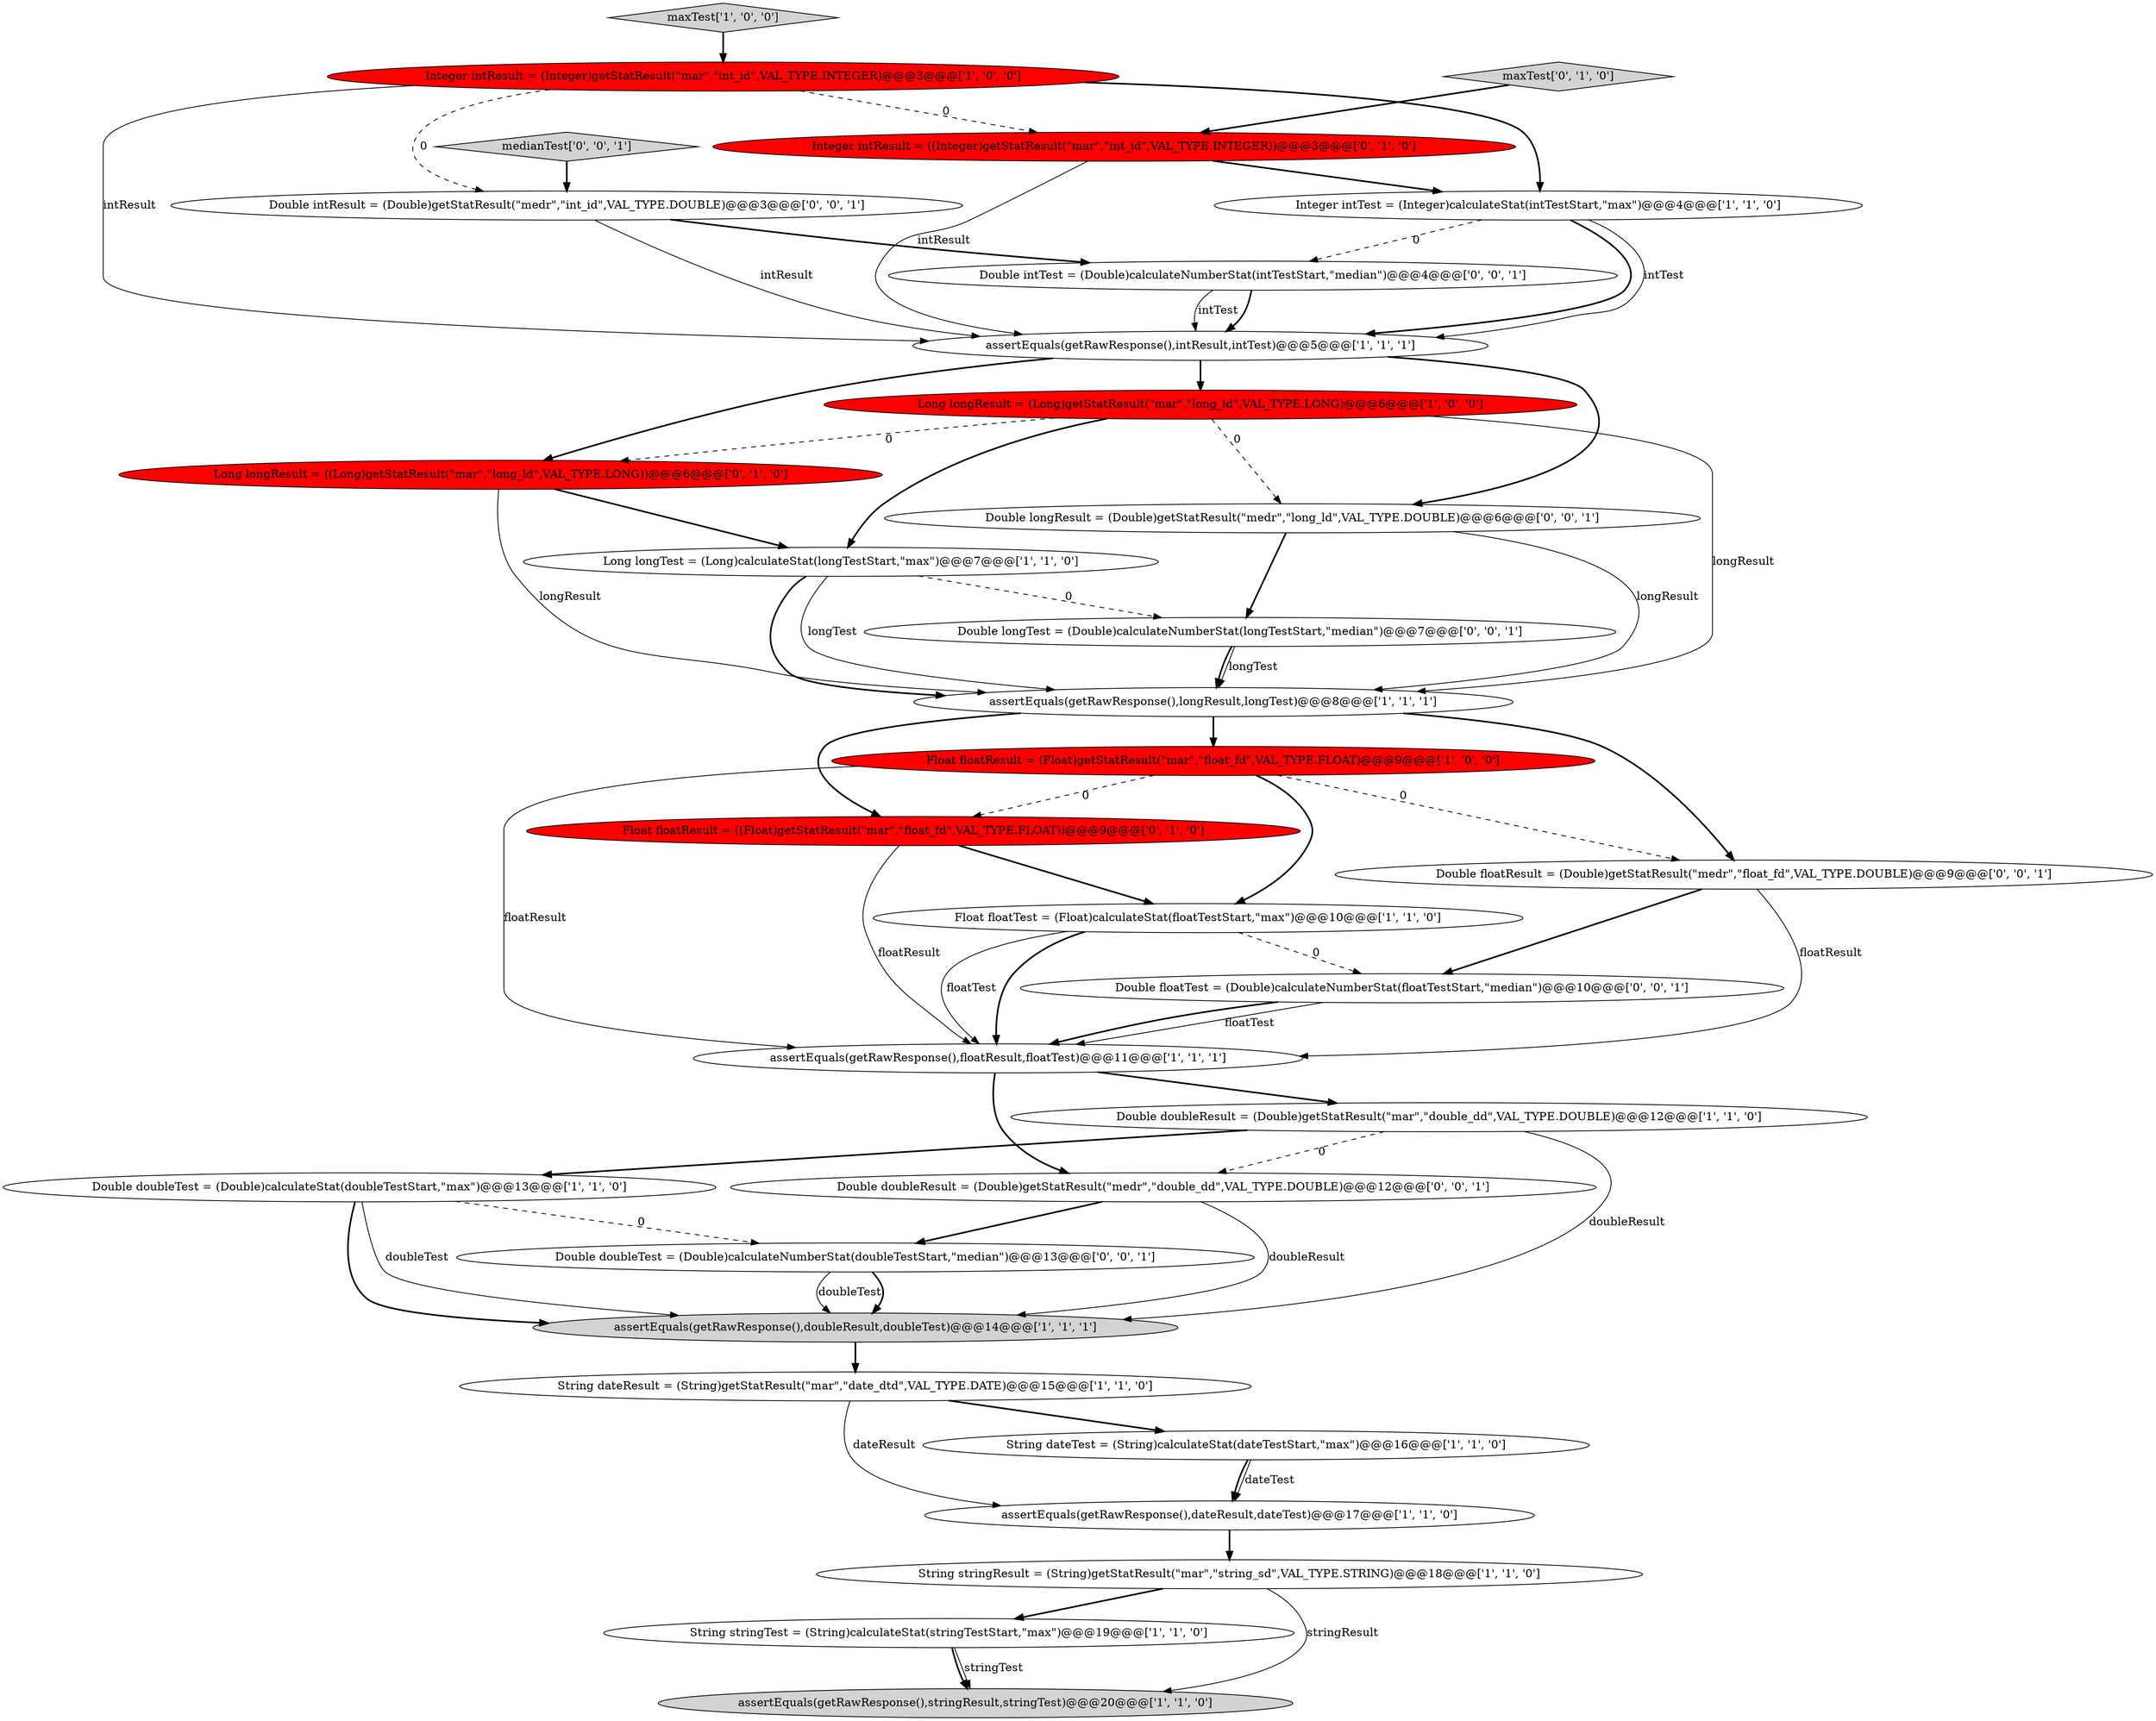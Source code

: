 digraph {
29 [style = filled, label = "Double longTest = (Double)calculateNumberStat(longTestStart,\"median\")@@@7@@@['0', '0', '1']", fillcolor = white, shape = ellipse image = "AAA0AAABBB3BBB"];
31 [style = filled, label = "Double intResult = (Double)getStatResult(\"medr\",\"int_id\",VAL_TYPE.DOUBLE)@@@3@@@['0', '0', '1']", fillcolor = white, shape = ellipse image = "AAA0AAABBB3BBB"];
26 [style = filled, label = "Double doubleTest = (Double)calculateNumberStat(doubleTestStart,\"median\")@@@13@@@['0', '0', '1']", fillcolor = white, shape = ellipse image = "AAA0AAABBB3BBB"];
22 [style = filled, label = "Integer intResult = ((Integer)getStatResult(\"mar\",\"int_id\",VAL_TYPE.INTEGER))@@@3@@@['0', '1', '0']", fillcolor = red, shape = ellipse image = "AAA1AAABBB2BBB"];
7 [style = filled, label = "assertEquals(getRawResponse(),stringResult,stringTest)@@@20@@@['1', '1', '0']", fillcolor = lightgray, shape = ellipse image = "AAA0AAABBB1BBB"];
21 [style = filled, label = "Long longResult = ((Long)getStatResult(\"mar\",\"long_ld\",VAL_TYPE.LONG))@@@6@@@['0', '1', '0']", fillcolor = red, shape = ellipse image = "AAA1AAABBB2BBB"];
8 [style = filled, label = "maxTest['1', '0', '0']", fillcolor = lightgray, shape = diamond image = "AAA0AAABBB1BBB"];
6 [style = filled, label = "assertEquals(getRawResponse(),intResult,intTest)@@@5@@@['1', '1', '1']", fillcolor = white, shape = ellipse image = "AAA0AAABBB1BBB"];
10 [style = filled, label = "Long longResult = (Long)getStatResult(\"mar\",\"long_ld\",VAL_TYPE.LONG)@@@6@@@['1', '0', '0']", fillcolor = red, shape = ellipse image = "AAA1AAABBB1BBB"];
12 [style = filled, label = "assertEquals(getRawResponse(),dateResult,dateTest)@@@17@@@['1', '1', '0']", fillcolor = white, shape = ellipse image = "AAA0AAABBB1BBB"];
17 [style = filled, label = "assertEquals(getRawResponse(),floatResult,floatTest)@@@11@@@['1', '1', '1']", fillcolor = white, shape = ellipse image = "AAA0AAABBB1BBB"];
30 [style = filled, label = "Double doubleResult = (Double)getStatResult(\"medr\",\"double_dd\",VAL_TYPE.DOUBLE)@@@12@@@['0', '0', '1']", fillcolor = white, shape = ellipse image = "AAA0AAABBB3BBB"];
16 [style = filled, label = "Double doubleTest = (Double)calculateStat(doubleTestStart,\"max\")@@@13@@@['1', '1', '0']", fillcolor = white, shape = ellipse image = "AAA0AAABBB1BBB"];
18 [style = filled, label = "assertEquals(getRawResponse(),doubleResult,doubleTest)@@@14@@@['1', '1', '1']", fillcolor = lightgray, shape = ellipse image = "AAA0AAABBB1BBB"];
15 [style = filled, label = "String dateResult = (String)getStatResult(\"mar\",\"date_dtd\",VAL_TYPE.DATE)@@@15@@@['1', '1', '0']", fillcolor = white, shape = ellipse image = "AAA0AAABBB1BBB"];
3 [style = filled, label = "Integer intResult = (Integer)getStatResult(\"mar\",\"int_id\",VAL_TYPE.INTEGER)@@@3@@@['1', '0', '0']", fillcolor = red, shape = ellipse image = "AAA1AAABBB1BBB"];
28 [style = filled, label = "Double intTest = (Double)calculateNumberStat(intTestStart,\"median\")@@@4@@@['0', '0', '1']", fillcolor = white, shape = ellipse image = "AAA0AAABBB3BBB"];
13 [style = filled, label = "String stringTest = (String)calculateStat(stringTestStart,\"max\")@@@19@@@['1', '1', '0']", fillcolor = white, shape = ellipse image = "AAA0AAABBB1BBB"];
5 [style = filled, label = "String dateTest = (String)calculateStat(dateTestStart,\"max\")@@@16@@@['1', '1', '0']", fillcolor = white, shape = ellipse image = "AAA0AAABBB1BBB"];
24 [style = filled, label = "Double longResult = (Double)getStatResult(\"medr\",\"long_ld\",VAL_TYPE.DOUBLE)@@@6@@@['0', '0', '1']", fillcolor = white, shape = ellipse image = "AAA0AAABBB3BBB"];
14 [style = filled, label = "Double doubleResult = (Double)getStatResult(\"mar\",\"double_dd\",VAL_TYPE.DOUBLE)@@@12@@@['1', '1', '0']", fillcolor = white, shape = ellipse image = "AAA0AAABBB1BBB"];
20 [style = filled, label = "maxTest['0', '1', '0']", fillcolor = lightgray, shape = diamond image = "AAA0AAABBB2BBB"];
1 [style = filled, label = "Integer intTest = (Integer)calculateStat(intTestStart,\"max\")@@@4@@@['1', '1', '0']", fillcolor = white, shape = ellipse image = "AAA0AAABBB1BBB"];
2 [style = filled, label = "Float floatResult = (Float)getStatResult(\"mar\",\"float_fd\",VAL_TYPE.FLOAT)@@@9@@@['1', '0', '0']", fillcolor = red, shape = ellipse image = "AAA1AAABBB1BBB"];
23 [style = filled, label = "medianTest['0', '0', '1']", fillcolor = lightgray, shape = diamond image = "AAA0AAABBB3BBB"];
27 [style = filled, label = "Double floatTest = (Double)calculateNumberStat(floatTestStart,\"median\")@@@10@@@['0', '0', '1']", fillcolor = white, shape = ellipse image = "AAA0AAABBB3BBB"];
0 [style = filled, label = "Long longTest = (Long)calculateStat(longTestStart,\"max\")@@@7@@@['1', '1', '0']", fillcolor = white, shape = ellipse image = "AAA0AAABBB1BBB"];
11 [style = filled, label = "String stringResult = (String)getStatResult(\"mar\",\"string_sd\",VAL_TYPE.STRING)@@@18@@@['1', '1', '0']", fillcolor = white, shape = ellipse image = "AAA0AAABBB1BBB"];
25 [style = filled, label = "Double floatResult = (Double)getStatResult(\"medr\",\"float_fd\",VAL_TYPE.DOUBLE)@@@9@@@['0', '0', '1']", fillcolor = white, shape = ellipse image = "AAA0AAABBB3BBB"];
9 [style = filled, label = "assertEquals(getRawResponse(),longResult,longTest)@@@8@@@['1', '1', '1']", fillcolor = white, shape = ellipse image = "AAA0AAABBB1BBB"];
19 [style = filled, label = "Float floatResult = ((Float)getStatResult(\"mar\",\"float_fd\",VAL_TYPE.FLOAT))@@@9@@@['0', '1', '0']", fillcolor = red, shape = ellipse image = "AAA1AAABBB2BBB"];
4 [style = filled, label = "Float floatTest = (Float)calculateStat(floatTestStart,\"max\")@@@10@@@['1', '1', '0']", fillcolor = white, shape = ellipse image = "AAA0AAABBB1BBB"];
14->16 [style = bold, label=""];
23->31 [style = bold, label=""];
29->9 [style = solid, label="longTest"];
0->9 [style = bold, label=""];
28->6 [style = bold, label=""];
16->18 [style = bold, label=""];
10->21 [style = dashed, label="0"];
16->18 [style = solid, label="doubleTest"];
2->19 [style = dashed, label="0"];
4->17 [style = bold, label=""];
30->18 [style = solid, label="doubleResult"];
3->1 [style = bold, label=""];
21->0 [style = bold, label=""];
9->2 [style = bold, label=""];
3->31 [style = dashed, label="0"];
6->21 [style = bold, label=""];
22->6 [style = solid, label="intResult"];
24->9 [style = solid, label="longResult"];
26->18 [style = solid, label="doubleTest"];
29->9 [style = bold, label=""];
8->3 [style = bold, label=""];
12->11 [style = bold, label=""];
18->15 [style = bold, label=""];
30->26 [style = bold, label=""];
4->27 [style = dashed, label="0"];
6->24 [style = bold, label=""];
17->30 [style = bold, label=""];
15->12 [style = solid, label="dateResult"];
24->29 [style = bold, label=""];
3->22 [style = dashed, label="0"];
27->17 [style = solid, label="floatTest"];
1->28 [style = dashed, label="0"];
2->4 [style = bold, label=""];
14->18 [style = solid, label="doubleResult"];
15->5 [style = bold, label=""];
20->22 [style = bold, label=""];
13->7 [style = solid, label="stringTest"];
16->26 [style = dashed, label="0"];
25->27 [style = bold, label=""];
3->6 [style = solid, label="intResult"];
21->9 [style = solid, label="longResult"];
1->6 [style = bold, label=""];
2->17 [style = solid, label="floatResult"];
10->9 [style = solid, label="longResult"];
5->12 [style = solid, label="dateTest"];
5->12 [style = bold, label=""];
17->14 [style = bold, label=""];
13->7 [style = bold, label=""];
14->30 [style = dashed, label="0"];
6->10 [style = bold, label=""];
9->25 [style = bold, label=""];
11->13 [style = bold, label=""];
10->0 [style = bold, label=""];
1->6 [style = solid, label="intTest"];
19->17 [style = solid, label="floatResult"];
27->17 [style = bold, label=""];
28->6 [style = solid, label="intTest"];
0->29 [style = dashed, label="0"];
2->25 [style = dashed, label="0"];
9->19 [style = bold, label=""];
25->17 [style = solid, label="floatResult"];
19->4 [style = bold, label=""];
22->1 [style = bold, label=""];
31->28 [style = bold, label=""];
4->17 [style = solid, label="floatTest"];
31->6 [style = solid, label="intResult"];
10->24 [style = dashed, label="0"];
11->7 [style = solid, label="stringResult"];
0->9 [style = solid, label="longTest"];
26->18 [style = bold, label=""];
}
